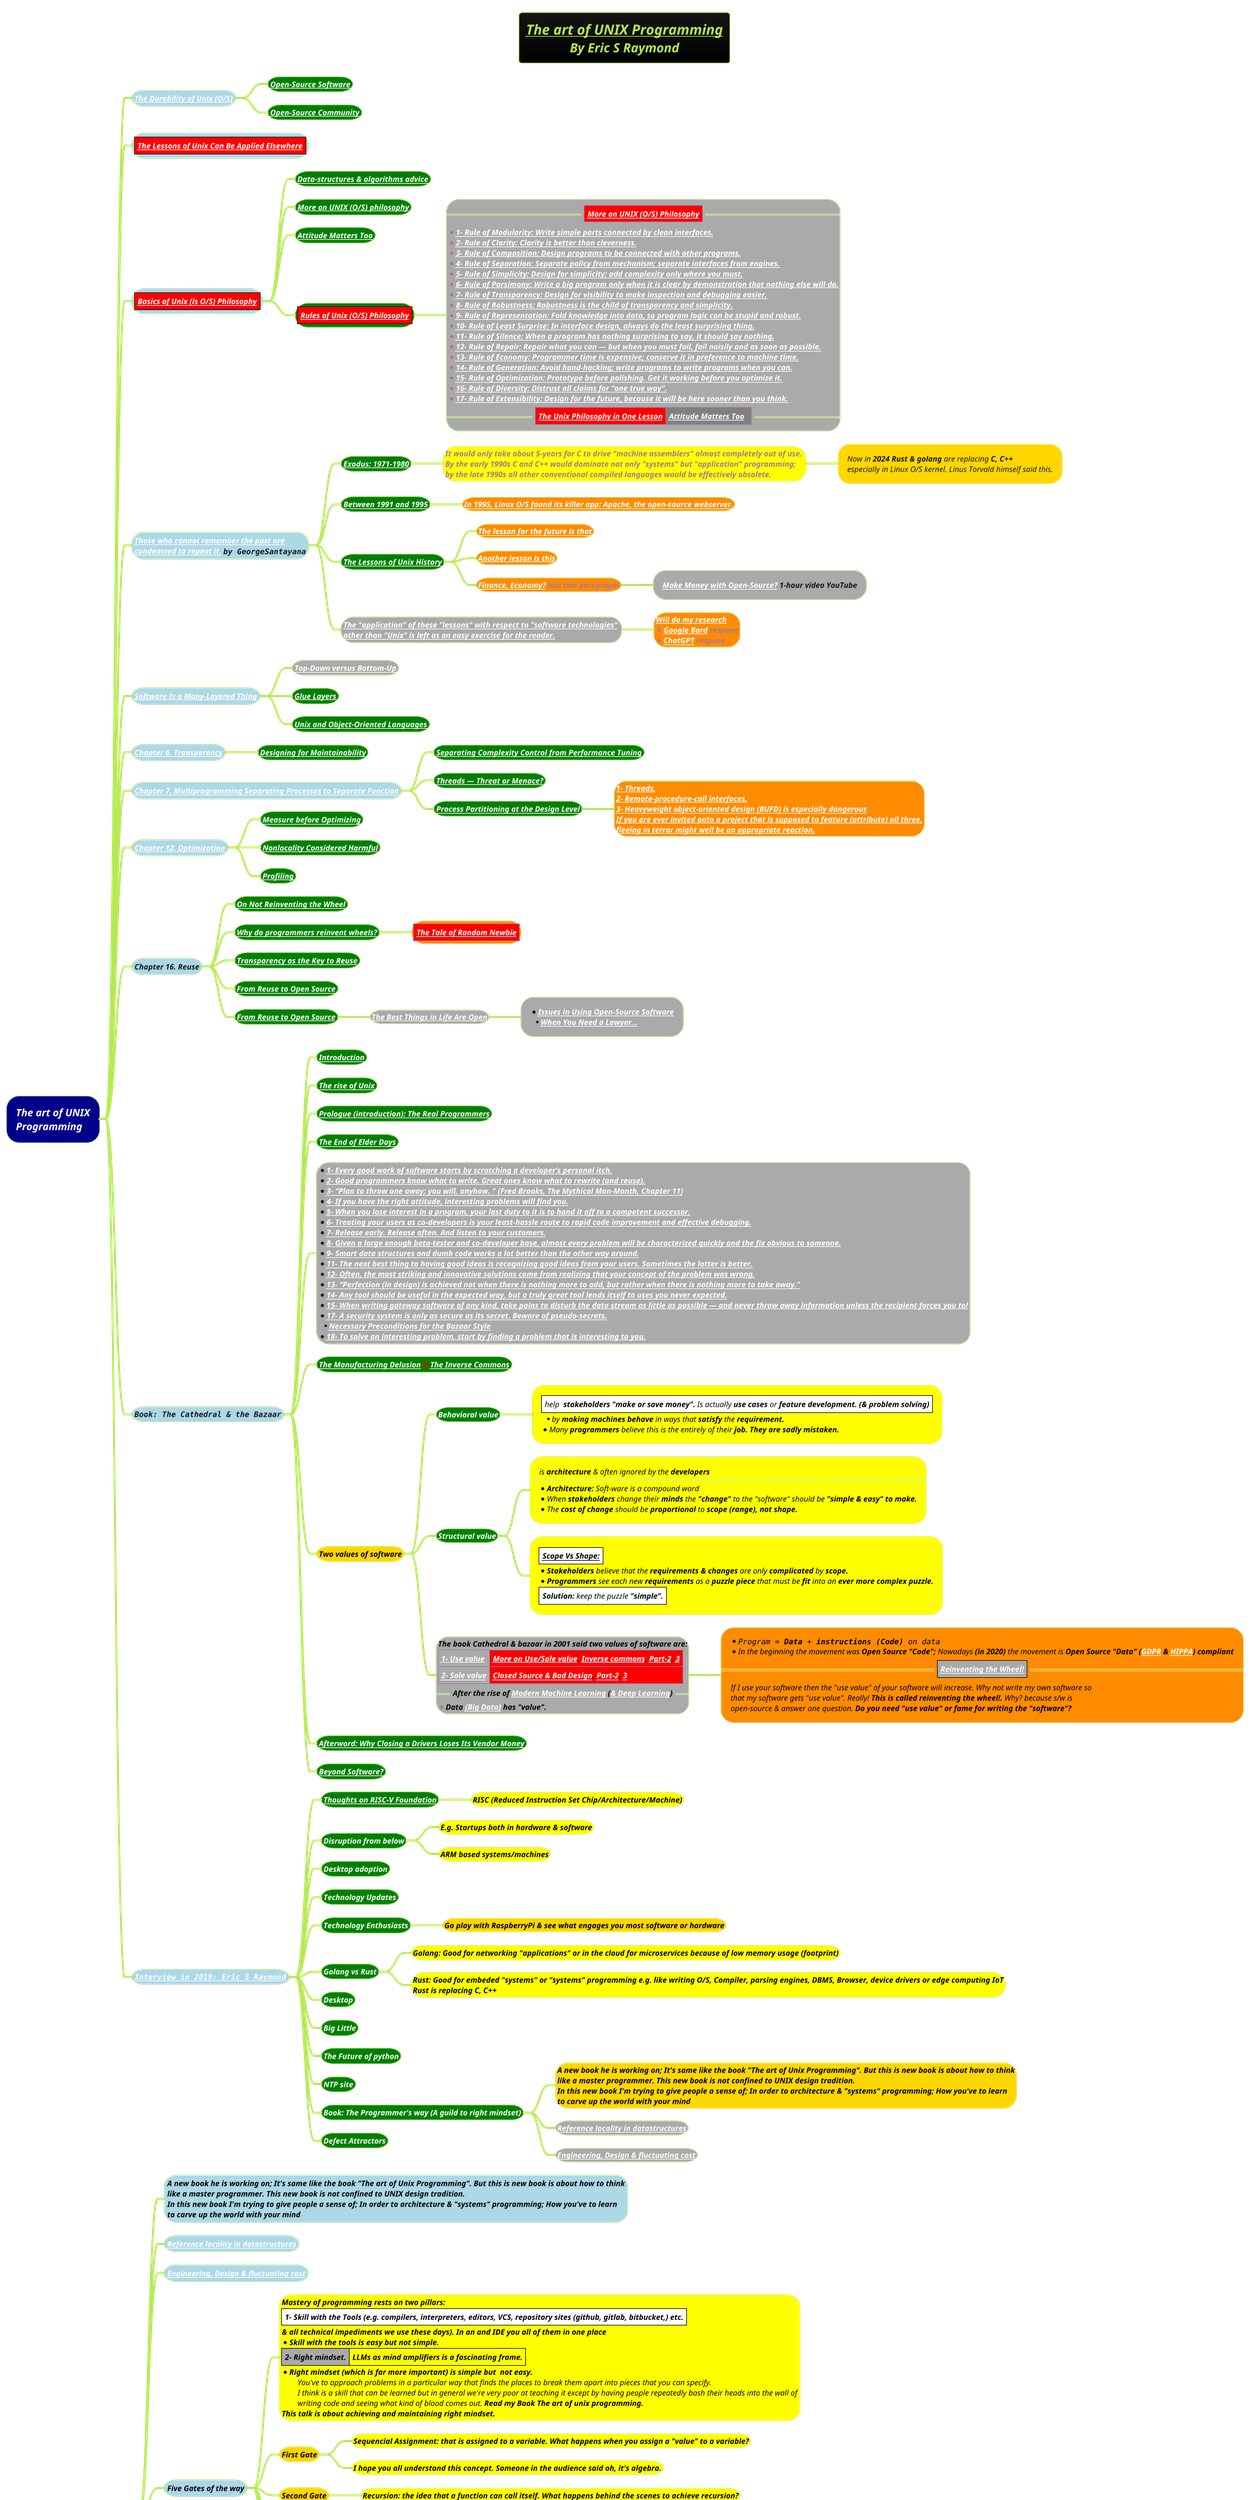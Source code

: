 @startmindmap
title =<i><u><size:18>The art of UNIX Programming \n<i>By Eric S Raymond
!theme hacker

*[#darkblue] <color #white><i>The art of UNIX\n<color #white><i>Programming
**[#lightblue] <i><size:12>[[docs/3-programming-languages/Venkat-Subramaniam/images/img_701.png The Durability of Unix (O/S)]]

***[#green] <size:12><color #white><i><b>[[docs/3-programming-languages/Venkat-Subramaniam/images/img_701.png Open-Source Software]]
***[#green] <size:12><color #white><i><b>[[docs/3-programming-languages/Venkat-Subramaniam/images/img_701.png Open-Source Community]]
**[#lightblue] |<#red><i><size:12>[[docs/3-programming-languages/Venkat-Subramaniam/images/img_702.png The Lessons of Unix Can Be Applied Elsewhere]]|
**[#lightblue] |<#red><i><size:12>[[docs/3-programming-languages/Venkat-Subramaniam/images/img_703.png Basics of Unix (is O/S) Philosophy]]|
***[#green] <size:12><color #white><i><b>[[docs/3-programming-languages/Venkat-Subramaniam/images/img_257.png Data-structures & algorithms advice]]
***[#green] <size:12><color #white><i><b>[[docs/3-programming-languages/Venkat-Subramaniam/images/img_707.drawio.png More on UNIX (O/S) philosophy]]
***[#green] <size:12><color #white><i><b>[[docs/3-programming-languages/Venkat-Subramaniam/images/img_285.png Attitude Matters Too]]

***[#green] |<#red><i><b><size:12>[[docs/3-programming-languages/Venkat-Subramaniam/images/img_257.png Rules of Unix (O/S) Philosophy]]|
****[#a]:==|<#red><size:12><color #white><i><b>[[docs/3-programming-languages/Venkat-Subramaniam/images/img_707.drawio.png More on UNIX (O/S) Philosophy]]|==
*<size:12><color #white><i><b>[[docs/3-programming-languages/Venkat-Subramaniam/images/img_704.png 1- Rule of Modularity: Write simple parts connected by clean interfaces.]]
*<size:12><color #white><i><b>[[docs/3-programming-languages/Venkat-Subramaniam/images/img_705.png 2- Rule of Clarity: Clarity is better than cleverness.]]
*<size:12><color #white><i><b>[[docs/3-programming-languages/Venkat-Subramaniam/images/img_706.png 3- Rule of Composition: Design programs to be connected with other programs.]]
*<size:12><color #white><i><b>[[docs/3-programming-languages/Venkat-Subramaniam/images/img_707.png 4- Rule of Separation: Separate policy from mechanism; separate interfaces from engines.]]
*<size:12><color #white><i><b>[[docs/3-programming-languages/Venkat-Subramaniam/images/img_708.png 5- Rule of Simplicity: Design for simplicity; add complexity only where you must.]]
*<size:12><color #white><i><b>[[docs/3-programming-languages/Venkat-Subramaniam/images/img_709.png 6- Rule of Parsimony: Write a big program only when it is clear by demonstration that nothing else will do.]]
*<size:12><color #white><i><b>[[docs/3-programming-languages/Venkat-Subramaniam/images/img_710.png 7- Rule of Transparency: Design for visibility to make inspection and debugging easier.]]
*<size:12><color #white><i><b>[[docs/3-programming-languages/Venkat-Subramaniam/images/img_711.png 8- Rule of Robustness: Robustness is the child of transparency and simplicity.]]
*<size:12><color #white><i><b>[[docs/3-programming-languages/Venkat-Subramaniam/images/img_712.png 9- Rule of Representation: Fold knowledge into data, so program logic can be stupid and robust.]]
*<size:12><color #white><i><b>[[docs/3-programming-languages/Venkat-Subramaniam/images/img_713.png 10- Rule of Least Surprise: In interface design, always do the least surprising thing.]]
*<size:12><color #white><i><b>[[docs/3-programming-languages/Venkat-Subramaniam/images/img_714.png 11- Rule of Silence: When a program has nothing surprising to say, it should say nothing.]]
*<size:12><color #white><i><b>[[docs/3-programming-languages/Venkat-Subramaniam/images/img_715.png 12- Rule of Repair: Repair what you can — but when you must fail, fail noisily and as soon as possible.]]
*<size:12><color #white><i><b>[[docs/3-programming-languages/Venkat-Subramaniam/images/img_716.png 13- Rule of Economy: Programmer time is expensive; conserve it in preference to machine time.]]
*<size:12><color #white><i><b>[[docs/3-programming-languages/Venkat-Subramaniam/images/img_717.png 14- Rule of Generation: Avoid hand-hacking; write programs to write programs when you can.]]
*<size:12><color #white><i><b>[[docs/3-programming-languages/Venkat-Subramaniam/images/img_718.png 15- Rule of Optimization: Prototype before polishing. Get it working before you optimize it.]]
*<size:12><color #white><i><b>[[docs/3-programming-languages/Venkat-Subramaniam/images/img_719.png 16- Rule of Diversity: Distrust all claims for “one true way”.]]
*<size:12><color #white><i><b>[[docs/3-programming-languages/Venkat-Subramaniam/images/img_720.png 17- Rule of Extensibility: Design for the future, because it will be here sooner than you think.]]
==|<#red><size:12><color #white><i><b>[[docs/3-programming-languages/Venkat-Subramaniam/images/img_721.png The Unix Philosophy in One Lesson]]|<#grey><size:12><color #white><i><b>[[docs/3-programming-languages/Venkat-Subramaniam/images/img_285.png Attitude Matters Too]]  |==;

**[#lightblue] <i><size:12>[[docs/3-programming-languages/Venkat-Subramaniam/images/img_701.png Those who cannot remember the past are]]\n<i><size:12>[[docs/3-programming-languages/Venkat-Subramaniam/images/img_701.png condemned to repeat it.]] ""by GeorgeSantayana""
***[#green] <b><i><size:12>[[docs/3-programming-languages/Venkat-Subramaniam/images/img_722.png Exodus: 1971–1980]]
****[#yellow] <b><i><size:12>It would only take about 5-years for C to drive "machine assemblers" almost completely out of use. \n<b><i><size:12>By the early 1990s C and C++ would dominate not only "systems" but "application" programming; \n<b><i><size:12>by the late 1990s all other conventional compiled languages would be effectively obsolete.
*****[#gold] <i><size:12>Now in **2024 Rust & golang** are replacing <b>C, C++ \n<i><size:12>especially in Linux O/S kernel. Linus Torvald himself said this.

***[#green] <b><i><size:12>[[docs/3-programming-languages/Venkat-Subramaniam/images/img_722.png Between 1991 and 1995]]
****[#darkorange] <b><i><size:12>[[docs/3-programming-languages/Venkat-Subramaniam/images/img_722.png In 1995, Linux O/S found its killer app: Apache, the open-source webserver.]]
***[#green] <b><i><size:12>[[docs/3-programming-languages/Venkat-Subramaniam/images/img_722.png The Lessons of Unix History]]
****[#darkorange] <b><i><size:12>[[docs/3-programming-languages/Venkat-Subramaniam/images/img_722.png The lesson for the future is that]]
****[#darkorange] <b><i><size:12>[[docs/3-programming-languages/Venkat-Subramaniam/images/img_722.png Another lesson is this]]
****[#darkorange] <b><i><size:12>[[docs/3-programming-languages/Venkat-Subramaniam/images/img_722.png Finance, Economy?]] last two paragraph!
*****[#a] <b><i><size:12>[[https://www.youtube.com/watch?v=ElcmUYT9V54&t=1811s Make Money with Open-Source?]] 1-hour video YouTube
***[#a] <b><i><size:12>[[docs/3-programming-languages/Venkat-Subramaniam/images/img_722.png The "application" of these "lessons" with respect to "software technologies"]] \n<b><i><size:12>[[docs/3-programming-languages/Venkat-Subramaniam/images/img_722.png other than "Unix" is left as an easy exercise for the reader.]]
****[#darkorange] <b><i><size:12>[[docs/3-programming-languages/Venkat-Subramaniam/images/img_722.png Will do my research]] \n*<b><i><size:12>[[docs/3-programming-languages/Venkat-Subramaniam/images/img_741.png Google Bard]] respone\n*<b><i><size:12>[[docs/3-programming-languages/Venkat-Subramaniam/images/img_742.png ChatGPT]] respone
**[#lightblue] <i><size:12>[[docs/3-programming-languages/Venkat-Subramaniam/images/img_723.png Software Is a Many-Layered Thing]]
***[#a] <b><i><size:12>[[docs/3-programming-languages/Venkat-Subramaniam/images/img_723.png Top-Down versus Bottom-Up]]
***[#green] <b><i><size:12>[[docs/3-programming-languages/Venkat-Subramaniam/images/img_724.png Glue Layers]]
***[#green] <b><i><size:12>[[docs/3-programming-languages/Venkat-Subramaniam/images/img_724.png Unix and Object-Oriented Languages]]
**[#lightblue] <i><size:12>[[docs/3-programming-languages/Venkat-Subramaniam/images/img_725.png Chapter 6. Transparency]]
***[#green] <b><i><size:12>[[docs/3-programming-languages/Venkat-Subramaniam/images/img_726.png Designing for Maintainability]]
**[#lightblue] <i><size:12>[[docs/3-programming-languages/Venkat-Subramaniam/images/img_727.png Chapter 7. Multiprogramming Separating Processes to Separate Function]]
***[#green] <b><i><size:12>[[docs/3-programming-languages/Venkat-Subramaniam/images/img_728.png Separating Complexity Control from Performance Tuning]]
***[#green] <b><i><size:12>[[docs/3-programming-languages/Venkat-Subramaniam/images/img_729.png Threads — Threat or Menace?]]
***[#green] <b><i><size:12>[[docs/3-programming-languages/Venkat-Subramaniam/images/img_730.png Process Partitioning at the Design Level]]

****[#darkorange]:<b><i><size:12>[[docs/3-programming-languages/Venkat-Subramaniam/images/img_730.png 1- Threads,]]
<b><i><size:12>[[docs/3-programming-languages/Venkat-Subramaniam/images/img_730.png 2- Remote-procedure-call interfaces,]]
<b><i><size:12>[[docs/3-programming-languages/Venkat-Subramaniam/images/img_730.png 3- Heavyweight object-oriented design (BUFD) is especially dangerous]]
<b><i><size:12>[[docs/3-programming-languages/Venkat-Subramaniam/images/img_730.png If you are ever invited onto a project that is supposed to feature (attribute) all three,]]
<b><i><size:12>[[docs/3-programming-languages/Venkat-Subramaniam/images/img_730.png ﬂeeing in terror might well be an appropriate reaction.]];

**[#lightblue] <i><size:12>[[docs/3-programming-languages/Venkat-Subramaniam/images/img_731.png Chapter 12. Optimization]]
***[#green] <b><i><size:12>[[docs/3-programming-languages/Venkat-Subramaniam/images/img_732.png Measure before Optimizing]]
***[#green] <b><i><size:12>[[docs/3-programming-languages/Venkat-Subramaniam/images/img_733.png Nonlocality Considered Harmful]]
***[#green] <b><i><size:12>[[docs/3-programming-languages/Venkat-Subramaniam/images/img_734.png Profiling]]
**[#lightblue] <i><size:12>Chapter 16. Reuse
***[#green] <b><i><size:12>[[docs/3-programming-languages/Venkat-Subramaniam/images/img_735.png On Not Reinventing the Wheel]]
***[#green] <b><i><size:12>[[docs/3-programming-languages/Venkat-Subramaniam/images/img_736.png Why do programmers reinvent wheels?]]
****[#darkorange] |<#red><b><i><size:12>[[docs/3-programming-languages/Venkat-Subramaniam/images/img_736.png The Tale of Random Newbie]]|
***[#green] <b><i><size:12>[[docs/3-programming-languages/Venkat-Subramaniam/images/img_737.png Transparency as the Key to Reuse]]
***[#green] <b><i><size:12>[[docs/3-programming-languages/Venkat-Subramaniam/images/img_738.png From Reuse to Open Source]]
***[#green] <b><i><size:12>[[docs/3-programming-languages/Venkat-Subramaniam/images/img_738.png From Reuse to Open Source]]
****[#a] <b><i><size:12>[[docs/3-programming-languages/Venkat-Subramaniam/images/img_739.png The Best Things in Life Are Open]]
*****[#a] *<b><i><size:12>[[docs/3-programming-languages/Venkat-Subramaniam/images/img_740.png Issues in Using Open-Source Software]] \n**<b><i><size:12>[[docs/3-programming-languages/Venkat-Subramaniam/images/img_740.png When You Need a Lawyer…]]
**[#lightblue] <i><size:12>""Book: The Cathedral & the Bazaar""
***[#green] <b><i><size:12><color #white>[[docs/3-programming-languages/Venkat-Subramaniam/images/img_754.png Introduction]]
***[#green] <b><i><size:12><color #white>[[docs/3-programming-languages/Venkat-Subramaniam/images/img_754.png The rise of Unix]]
***[#green] <b><i><size:12><color #white>[[docs/3-programming-languages/Venkat-Subramaniam/images/img_754.png Prologue (introduction): The Real Programmers]]
***[#green] <b><i><size:12><color #white>[[docs/3-programming-languages/Venkat-Subramaniam/images/img_754.png The End of Elder Days]]
***[#a]:*<b><i><size:12><color #white>[[docs/3-programming-languages/Venkat-Subramaniam/images/img_755.png 1- Every good work of software starts by scratching a developer’s personal itch.]]
*<b><i><size:12><color #white>[[docs/3-programming-languages/Venkat-Subramaniam/images/img_755.png 2- Good programmers know what to write. Great ones know what to rewrite (and reuse).]]
*<b><i><size:12><color #white>[[docs/3-programming-languages/Venkat-Subramaniam/images/img_755.png 3- ‘‘Plan to throw one away; you will, anyhow. " (Fred Brooks, The Mythical Man-Month, Chapter 11)]]
*<b><i><size:12><color #white>[[docs/3-programming-languages/Venkat-Subramaniam/images/img_755.png 4- If you have the right attitude, interesting problems will ﬁnd you.]]
*<b><i><size:12><color #white>[[docs/3-programming-languages/Venkat-Subramaniam/images/img_755.png 5- When you lose interest in a program, your last duty to it is to hand it off to a competent successor.]]
*<b><i><size:12><color #white>[[docs/3-programming-languages/Venkat-Subramaniam/images/img_755.png 6- Treating your users as co-developers is your least-hassle route to rapid code improvement and effective debugging.]]
*<b><i><size:12><color #white>[[docs/3-programming-languages/Venkat-Subramaniam/images/img_755.png 7- Release early. Release often. And listen to your customers.]]
*<b><i><size:12><color #white>[[docs/3-programming-languages/Venkat-Subramaniam/images/img_756.png 8- Given a large enough beta-tester and co-developer base, almost every problem will be characterized quickly and the ﬁx obvious to someone.]]
*<b><i><size:12><color #white>[[docs/3-programming-languages/Venkat-Subramaniam/images/img_756.png 9- Smart data structures and dumb code works a lot better than the other way around.]]
*<b><i><size:12><color #white>[[docs/3-programming-languages/Venkat-Subramaniam/images/img_756.png 11- The next best thing to having good ideas is recognizing good ideas from your users. Sometimes the latter is better.]]
*<b><i><size:12><color #white>[[docs/3-programming-languages/Venkat-Subramaniam/images/img_756.png 12- Often, the most striking and innovative solutions come from realizing that your concept of the problem was wrong.]]
*<b><i><size:12><color #white>[[docs/3-programming-languages/Venkat-Subramaniam/images/img_756.png 13- ‘‘Perfection (in design) is achieved not when there is nothing more to add, but rather when there is nothing more to take away.’’]]
*<b><i><size:12><color #white>[[docs/3-programming-languages/Venkat-Subramaniam/images/img_756.png 14- Any tool should be useful in the expected way, but a truly great tool lends itself to uses you never expected.]]
*<b><i><size:12><color #white>[[docs/3-programming-languages/Venkat-Subramaniam/images/img_756.png 15- When writing gateway software of any kind, take pains to disturb the data stream as little as possible — and never throw away information unless the recipient forces you to!]]
*<b><i><size:12><color #white>[[docs/3-programming-languages/Venkat-Subramaniam/images/img_757.png 17- A security system is only as secure as its secret. Beware of pseudo-secrets.]]
**<b><i><size:12><color #white>[[docs/3-programming-languages/Venkat-Subramaniam/images/img_757.png Necessary Preconditions for the Bazaar Style]]
*<b><i><size:12><color #white>[[docs/3-programming-languages/Venkat-Subramaniam/images/img_758.png 18- To solve an interesting problem, start by ﬁnding a problem that is interesting to you.]];
***[#green] <b><i><size:12><color #red>[[docs/3-programming-languages/Venkat-Subramaniam/images/img_759.png The Manufacturing Delusion]] & [[docs/3-programming-languages/Venkat-Subramaniam/images/img_760.png The Inverse Commons]]
***[#gold] <i><color #black><size:12><b>Two values of software
****[#green] <i><color #white><size:12><b>Behavioral value
*****[#yellow]:|<#white><i><color #black><size:12>help  **stakeholders** <b>"make or save money".</b> Is actually **use cases** or <b>feature development. (& problem solving)|
**<i><color #black><size:12>by **making machines behave** in ways that **satisfy** the <b>requirement.
*<i><color #black><size:12>Many **programmers** believe this is the entirely of their <b>job. They are sadly mistaken.;
****[#green] <i><color #white><size:12><b>Structural value
*****[#yellow]:<i><color #black><size:12>is **architecture** & often ignored by the <b>developers
====
*<i><color #black><size:12>**Architecture:** Soft-ware is a compound word
*<i><color #black><size:12>When **stakeholders** change their **minds** the **"change"** to the "software" should be <b>"simple & easy" to make.
*<i><color #black><size:12>The **cost of change** should be **proportional** to <b>scope (range), not shape.;
*****[#yellow]:|<#white><i><color #black><size:12><b><u>Scope Vs Shape:|
*<i><color #black><size:12>**Stakeholders** believe that the **requirements & changes** are only **complicated** by <b>scope.
*<i><color #black><size:12>**Programmers** see each new **requirements** as a **puzzle piece** that must be **fit** into an <b>ever more complex puzzle.
|<#white><i><color #black><size:12>**Solution:** keep the puzzle **"simple".**|;
****[#a]:<i><color #black><size:12><b>The book Cathedral & bazaar in 2001 said two values of software are:
|<i><color #black><size:12><b>[[docs/3-programming-languages/Venkat-Subramaniam/images/img_743.png 1- Use value]]|<#red><i><color #black><size:12><b>[[docs/3-programming-languages/Venkat-Subramaniam/images/img_744.png More on Use/Sale value]], [[docs/3-programming-languages/Venkat-Subramaniam/images/img_745.png Inverse commons]], [[docs/3-programming-languages/Venkat-Subramaniam/images/img_746.png Part-2]], [[docs/3-programming-languages/Venkat-Subramaniam/images/img_747.png 3]]|
|<i><color #black><size:12><b>[[docs/3-programming-languages/Venkat-Subramaniam/images/img_743.png 2- Sale value]]|<#red><i><color #black><size:12><b>[[docs/3-programming-languages/Venkat-Subramaniam/images/img_746.png Closed Source & Bad Design]], [[docs/3-programming-languages/Venkat-Subramaniam/images/img_749.png Part-2]], [[docs/3-programming-languages/Venkat-Subramaniam/images/img_748.png 3]]|
==<i><color #black><size:12><b>After the rise of [[docs/AI-ML-DL-Data-Science-and-BigData/machine-learning-ML/Modern-Machine-Learning.puml Modern Machine Learning]] ([[docs/AI-ML-DL-Data-Science-and-BigData/machine-learning-ML/3-deep-learning-DL/Deep-Learning.puml & Deep Learning]])==
*<i><color #black><size:12><b>Data [[docs/AI-ML-DL-Data-Science-and-BigData/big-data/big-data.puml (Big Data)]] has "value".;
*****[#darkorange]:*<i><color #black><size:12>""Program = **Data** + **instructions (Code)** on data""
*<i><color #black><size:12>In the beginning the movement was **Open Source "Code";** Nowadays **(in 2020)** the movement is <b>Open Source "Data" ([[docs/AI-ML-DL-Data-Science-and-BigData/data-science/data-engineering/GDPR.puml GDPR]] & [[docs/AI-ML-DL-Data-Science-and-BigData/data-science/data-engineering/HIPAA.puml HIPPA]]) compliant
==|<#a><i><color #black><size:12><b>[[docs/3-programming-languages/Venkat-Subramaniam/images/img_750.png Reinventing the Wheel!]]|==
<i><color #black><size:12>If I use your software then the "use value" of your software will increase. Why not write my own software so
<i><color #black><size:12>that my software gets "use value". Really! **This is called reinventing the wheel!.** Why? because s/w is
<i><color #black><size:12>open-source & answer one question. <b>Do you need "use value" or fame for writing the "software"?;

***[#green] <b><i><size:12><color #white>[[docs/3-programming-languages/Venkat-Subramaniam/images/img_761.png Afterword: Why Closing a Drivers Loses Its Vendor Money]]
***[#green] <b><i><size:12><color #white>[[docs/3-programming-languages/Venkat-Subramaniam/images/img_761.png Beyond Software?]]

**[#lightblue] <i><size:12>""[[https://www.youtube.com/watch?v=qoUsfuJaLxg&ab_channel=Level1Linux Interview in 2019: Eric S Raymond]]""
***[#green] <b><i><size:12><color #white>[[docs/3-programming-languages/Venkat-Subramaniam/images/img_751.png Thoughts on RISC-V Foundation]]
****[#yellow] <b><i><size:12><color #black>RISC (Reduced Instruction Set Chip/Architecture/Machine)
***[#green] <b><i><size:12><color #white>Disruption from below
****[#yellow] <b><i><size:12><color #black>E.g. Startups both in hardware & software
****[#yellow] <b><i><size:12><color #black>ARM based systems/machines
***[#green] <b><i><size:12><color #white>Desktop adoption
***[#green] <b><i><size:12><color #white>Technology Updates
***[#green] <b><i><size:12><color #white>Technology Enthusiasts
****[#gold] <b><i><size:12><color #black>Go play with RaspberryPi & see what engages you most software or hardware
***[#green] <b><i><size:12><color #white>Golang vs Rust
****[#yellow] <b><i><size:12><color #black>Golang: Good for networking "applications" or in the cloud for microservices because of low memory usage (footprint)
****[#yellow]:<b><i><size:12><color #black>Rust: Good for embeded "systems" or "systems" programming e.g. like writing O/S, Compiler, parsing engines, DBMS, Browser, device drivers or edge computing IoT
<b><i><size:12><color #black>Rust is replacing C, C++ ;
***[#green] <b><i><size:12><color #white>Desktop
***[#green] <b><i><size:12><color #white>Big Little
***[#green] <b><i><size:12><color #white>The Future of python
***[#green] <b><i><size:12><color #white>NTP site
***[#green] <b><i><size:12><color #white>Book: The Programmer's way (A guild to right mindset)
****[#gold]:<b><i><size:12><color #black>A new book he is working on; It's same like the book "The art of Unix Programming". But this is new book is about how to think
<b><i><size:12><color #black>like a master programmer. This new book is not confined to UNIX design tradition.
<b><i><size:12><color #black>In this new book I'm trying to give people a sense of; In order to architecture & "systems" programming; How you've to learn
<b><i><size:12><color #black>to carve up the world with your mind ;
****[#a] <b><i><size:12><color #black>[[docs/3-programming-languages/Venkat-Subramaniam/images/img_753.png Reference locality in datastructures]]
****[#a] <b><i><size:12><color #black>[[docs/3-programming-languages/Venkat-Subramaniam/images/img_752.png Engineering, Design & fluctuating cost]]
***[#green] <b><i><size:12><color #white>Defect Attractors

*[#darkblue] <b><i><size:12><color #white>Book: The Programmer's way \n<b><i><size:12><color #white>(A guild to right mindset)
**[#lightblue]:<b><i><size:12><color #black>A new book he is working on; It's same like the book "The art of Unix Programming". But this is new book is about how to think
<b><i><size:12><color #black>like a master programmer. This new book is not confined to UNIX design tradition.
<b><i><size:12><color #black>In this new book I'm trying to give people a sense of; In order to architecture & "systems" programming; How you've to learn
<b><i><size:12><color #black>to carve up the world with your mind;
**[#lightblue] <b><i><size:12><color #black>[[docs/3-programming-languages/Venkat-Subramaniam/images/img_753.png Reference locality in datastructures]]
**[#lightblue] <b><i><size:12><color #black>[[docs/3-programming-languages/Venkat-Subramaniam/images/img_752.png Engineering, Design & fluctuating cost]]
**[#lightblue] <b><i><size:12><color #black>Five Gates of the way
***[#yellow]:<b><i><size:12><color #black>Mastery of programming rests on two pillars:
|<#white><b><i><size:12><color #black>1- Skill with the Tools (e.g. compilers, interpreters, editors, VCS, repository sites (github, gitlab, bitbucket,) etc.|
<b><i><size:12><color #black>& all technical impediments we use these days). In an and IDE you all of them in one place
*<b><i><size:12><color #black>Skill with the tools is easy but not simple.
|<#a><b><i><size:12><color #black>2- Right mindset.|<b><i><size:12><color #black>LLMs as mind amplifiers is a fascinating frame.|
*<b><i><size:12><color #black>Right mindset (which is far more important) is simple but  not easy.
<i><size:12><color #black>\tYou've to approach problems in a particular way that finds the places to break them apart into pieces that you can specify.
<i><size:12><color #black>\tI think is a skill that can be learned but in general we're very poor at teaching it except by having people repeatedly bash their heads into the wall of
<i><size:12><color #black>\twriting code and seeing what kind of blood comes out. <b>Read my Book The art of unix programming.
<b><i><size:12><color #black>This talk is about achieving and maintaining right mindset.;

***[#gold] <b><i><size:12><color #black>First Gate
****[#yellow] <b><i><size:12><color #black>Sequencial Assignment: that is assigned to a variable. What happens when you assign a "value" to a variable?
****[#yellow] <b><i><size:12><color #black>I hope you all understand this concept. Someone in the audience said oh, it's algebra.

***[#gold] <b><i><size:12><color #black>Second Gate
****[#yellow] <b><i><size:12><color #black>Recursion: the idea that a function can call itself. What happens behind the scenes to achieve recursion?

***[#gold] <b><i><size:12><color #black>Third Gate
****[#yellow] <b><i><size:12><color #black>Pointers: being able to distinguish between "value" & reference to the "value". And reason about data structures that 've pointers in them.
****[#yellow] <b><i><size:12><color #black>This actually abshould of RAM (sequential or random access) or Linear or non-linear data structures.

***[#gold] <b><i><size:12><color #black>Fourth Gate
****[#yellow] <b><i><size:12><color #black>Closures or Lambda: e.g. it's great tool for callbacks. meaning when you've to program in callbacks.

***[#gold] <b><i><size:12><color #black>Fifth Gate
****[#yellow]:<b><i><size:12><color #black>Concurrency: What happens when you've multiple Processes or Threads of execution & they 've to mediate common access to shared data structures & you've problems like
<b><i><size:12><color #black>asynchronous processes trashing data or reading incomplete data (here means locks) and 've to deal with issues like deadlocks & livelocks. When you hit moore's law then
<b><i><size:12><color #black>you've no choice but do concurrency.;
***[#gold]:*<b><i><size:12><color #black>These 5-gates are actually techniques through which a programer has to pass daily.
*<b><i><size:12><color #black>He tried to put these gates in order like Robert C Martin did with SOLID acroynm. As there are more principles such as YAGNI, KISS, DRY, SLAP, GRASP, and son on
<b><i><size:12><color #black>In the same manner there can be more more gates in-between these gates or maybe before/after these gates that has been identified by him.;

**[#lightblue] <b><i><size:12><color #black>Two Kinds of skills & \n<b><i><size:12><color #black>Two kinds of Geniuses
***[#gold] <b><i><size:12><color #black>Two Kinds of Geniuses \n<b><i><size:12><color #black>in the world are:
****[#yellow] <b><i><size:12><color #black>1- Talent Monsters
****[#yellow] <b><i><size:12><color #black>2- Skill Monsters
****[#yellow] <b><i><size:12><color #black>Maps create Mindset
**[#lightblue] <b><i><size:12><color #black>Two Kinds of pits you may fall into \n<b><i><size:12><color #black>while you program there can be more:
***[#gold] <b><i><size:12><color #black>1- Stupid Problem
***[#gold] |<#grey><b><i><size:12><color #black>[[docs/3-programming-languages/Venkat-Subramaniam/images/img_132.png 2- Finger Trap]]|
****[#a]:<i><size:12><color #black><b>[[docs/3-programming-languages/Venkat-Subramaniam/images/img_133.png Code is tool or instrument, code is what it does it's not a substitute for thought or correct mental model, getting a correct mental model is hard.]]
<i><size:12><color #black><b>Code or tool or instrument can't help when you have incorrect mental model of a problem or solution. This means that you does understand the
<i><size:12><color #black><b>concept or problem instead you must get enough domain knowledge so that you can improve your mental model.;
**[#lightblue] <b><i><size:12><color #black>Mindset & AI
***[#a] <b><i><size:12><color #black>LLMs as [[docs/3-programming-languages/Venkat-Subramaniam/images/img_513.png "mind"]] amplifiers is a fascinating frame.

@endmindmap

